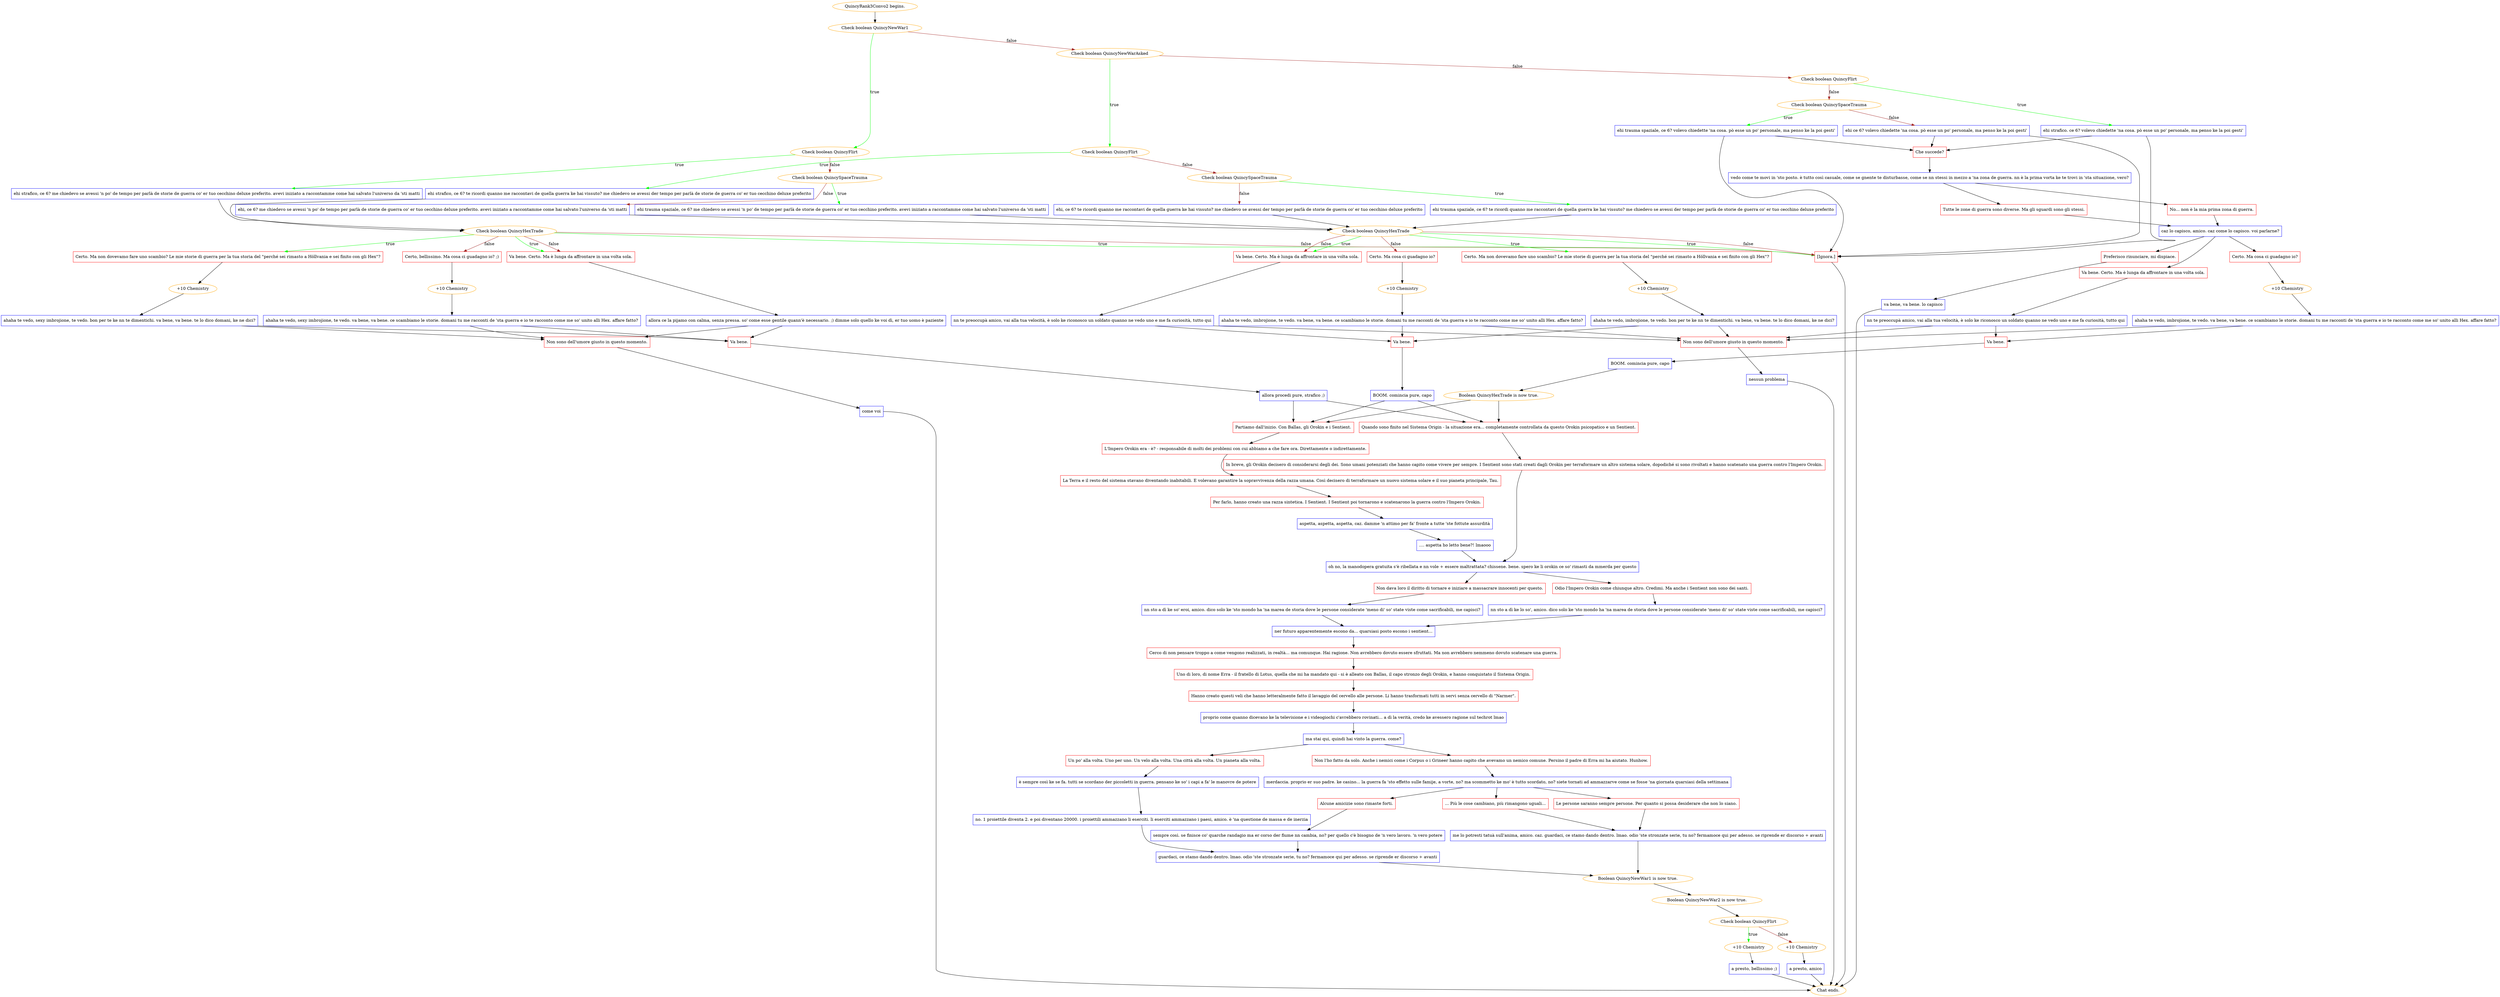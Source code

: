 digraph {
	"QuincyRank3Convo2 begins." [color=orange];
		"QuincyRank3Convo2 begins." -> j1790367875;
	j1790367875 [label="Check boolean QuincyNewWar1",color=orange];
		j1790367875 -> j1188235501 [label=true,color=green];
		j1790367875 -> j806347079 [label=false,color=brown];
	j1188235501 [label="Check boolean QuincyFlirt",color=orange];
		j1188235501 -> j731668287 [label=true,color=green];
		j1188235501 -> j3865897919 [label=false,color=brown];
	j806347079 [label="Check boolean QuincyNewWarAsked",color=orange];
		j806347079 -> j2069464080 [label=true,color=green];
		j806347079 -> j3180918591 [label=false,color=brown];
	j731668287 [label="ehi strafico, ce 6? me chiedevo se avessi 'n po' de tempo per parlà de storie de guerra co' er tuo cecchino deluxe preferito. avevi iniziato a raccontamme come hai salvato l'universo da 'sti matti",shape=box,color=blue];
		j731668287 -> j1446636614;
	j3865897919 [label="Check boolean QuincySpaceTrauma",color=orange];
		j3865897919 -> j762341776 [label=true,color=green];
		j3865897919 -> j3388286567 [label=false,color=brown];
	j2069464080 [label="Check boolean QuincyFlirt",color=orange];
		j2069464080 -> j2751476779 [label=true,color=green];
		j2069464080 -> j3308232750 [label=false,color=brown];
	j3180918591 [label="Check boolean QuincyFlirt",color=orange];
		j3180918591 -> j1617420841 [label=true,color=green];
		j3180918591 -> j769831981 [label=false,color=brown];
	j1446636614 [label="Check boolean QuincyHexTrade",color=orange];
		j1446636614 -> j3300781205 [label=true,color=green];
		j1446636614 -> j2348785479 [label=true,color=green];
		j1446636614 -> j2041862867 [label=true,color=green];
		j1446636614 -> j15727401 [label=false,color=brown];
		j1446636614 -> j2348785479 [label=false,color=brown];
		j1446636614 -> j2041862867 [label=false,color=brown];
	j762341776 [label="ehi trauma spaziale, ce 6? me chiedevo se avessi 'n po' de tempo per parlà de storie de guerra co' er tuo cecchino preferito. avevi iniziato a raccontamme come hai salvato l'universo da 'sti matti",shape=box,color=blue];
		j762341776 -> j3230928123;
	j3388286567 [label="ehi, ce 6? me chiedevo se avessi 'n po' de tempo per parlà de storie de guerra co' er tuo cecchino deluxe preferito. avevi iniziato a raccontamme come hai salvato l'universo da 'sti matti",shape=box,color=blue];
		j3388286567 -> j3230928123;
	j2751476779 [label="ehi strafico, ce 6? te ricordi quanno me raccontavi de quella guerra ke hai vissuto? me chiedevo se avessi der tempo per parlà de storie de guerra co' er tuo cecchino deluxe preferito",shape=box,color=blue];
		j2751476779 -> j1446636614;
	j3308232750 [label="Check boolean QuincySpaceTrauma",color=orange];
		j3308232750 -> j2936321246 [label=true,color=green];
		j3308232750 -> j3033241760 [label=false,color=brown];
	j1617420841 [label="ehi strafico. ce 6? volevo chiedette 'na cosa. pò esse un po' personale, ma penso ke la poi gesti'",shape=box,color=blue];
		j1617420841 -> j3477783147;
		j1617420841 -> j2041862867;
	j769831981 [label="Check boolean QuincySpaceTrauma",color=orange];
		j769831981 -> j4212411014 [label=true,color=green];
		j769831981 -> j3554661268 [label=false,color=brown];
	j3300781205 [label="Certo. Ma non dovevamo fare uno scambio? Le mie storie di guerra per la tua storia del \"perché sei rimasto a Höllvania e sei finito con gli Hex\"?",shape=box,color=red];
		j3300781205 -> j1819714550;
	j2348785479 [label="Va bene. Certo. Ma è lunga da affrontare in una volta sola.",shape=box,color=red];
		j2348785479 -> j3277679573;
	j2041862867 [label="[Ignora.]",shape=box,color=red];
		j2041862867 -> "Chat ends.";
	j15727401 [label="Certo, bellissimo. Ma cosa ci guadagno io? ;)",shape=box,color=red];
		j15727401 -> j1465436123;
	j3230928123 [label="Check boolean QuincyHexTrade",color=orange];
		j3230928123 -> j2812606563 [label=true,color=green];
		j3230928123 -> j3427670855 [label=true,color=green];
		j3230928123 -> j2041862867 [label=true,color=green];
		j3230928123 -> j3092553677 [label=false,color=brown];
		j3230928123 -> j3427670855 [label=false,color=brown];
		j3230928123 -> j2041862867 [label=false,color=brown];
	j2936321246 [label="ehi trauma spaziale, ce 6? te ricordi quanno me raccontavi de quella guerra ke hai vissuto? me chiedevo se avessi der tempo per parlà de storie de guerra co' er tuo cecchino deluxe preferito",shape=box,color=blue];
		j2936321246 -> j3230928123;
	j3033241760 [label="ehi, ce 6? te ricordi quanno me raccontavi de quella guerra ke hai vissuto? me chiedevo se avessi der tempo per parlà de storie de guerra co' er tuo cecchino deluxe preferito",shape=box,color=blue];
		j3033241760 -> j3230928123;
	j3477783147 [label="Che succede?",shape=box,color=red];
		j3477783147 -> j2143939717;
	j4212411014 [label="ehi trauma spaziale, ce 6? volevo chiedette 'na cosa. pò esse un po' personale, ma penso ke la poi gesti'",shape=box,color=blue];
		j4212411014 -> j3477783147;
		j4212411014 -> j2041862867;
	j3554661268 [label="ehi ce 6? volevo chiedette 'na cosa. pò esse un po' personale, ma penso ke la poi gesti'",shape=box,color=blue];
		j3554661268 -> j3477783147;
		j3554661268 -> j2041862867;
	j1819714550 [label="+10 Chemistry",color=orange];
		j1819714550 -> j2766501770;
	j3277679573 [label="allora ce la pijamo con calma, senza pressa. so' come esse gentile quann'è necessario. ;) dimme solo quello ke voi dì, er tuo uomo è paziente",shape=box,color=blue];
		j3277679573 -> j3493325286;
		j3277679573 -> j3250739413;
	"Chat ends." [color=orange];
	j1465436123 [label="+10 Chemistry",color=orange];
		j1465436123 -> j3306170346;
	j2812606563 [label="Certo. Ma non dovevamo fare uno scambio? Le mie storie di guerra per la tua storia del \"perché sei rimasto a Höllvania e sei finito con gli Hex\"?",shape=box,color=red];
		j2812606563 -> j2202510528;
	j3427670855 [label="Va bene. Certo. Ma è lunga da affrontare in una volta sola.",shape=box,color=red];
		j3427670855 -> j1593301661;
	j3092553677 [label="Certo. Ma cosa ci guadagno io?",shape=box,color=red];
		j3092553677 -> j2079085542;
	j2143939717 [label="vedo come te movi in 'sto posto. è tutto così casuale, come se gnente te disturbasse, come se nn stessi in mezzo a 'na zona de guerra. nn è la prima vorta ke te trovi in 'sta situazione, vero?",shape=box,color=blue];
		j2143939717 -> j3339296222;
		j2143939717 -> j2794967521;
	j2766501770 [label="ahaha te vedo, sexy imbrojione, te vedo. bon per te ke nn te dimentichi. va bene, va bene. te lo dico domani, ke ne dici?",shape=box,color=blue];
		j2766501770 -> j3493325286;
		j2766501770 -> j3250739413;
	j3493325286 [label="Va bene.",shape=box,color=red];
		j3493325286 -> j2867288148;
	j3250739413 [label="Non sono dell'umore giusto in questo momento.",shape=box,color=red];
		j3250739413 -> j996909852;
	j3306170346 [label="ahaha te vedo, sexy imbrojione, te vedo. va bene, va bene. ce scambiamo le storie. domani tu me racconti de 'sta guerra e io te racconto come me so' unito alli Hex. affare fatto?",shape=box,color=blue];
		j3306170346 -> j3493325286;
		j3306170346 -> j3250739413;
	j2202510528 [label="+10 Chemistry",color=orange];
		j2202510528 -> j3654736620;
	j1593301661 [label="nn te preoccupà amico, vai alla tua velocità, è solo ke riconosco un soldato quanno ne vedo uno e me fa curiosità, tutto qui",shape=box,color=blue];
		j1593301661 -> j51260167;
		j1593301661 -> j692323427;
	j2079085542 [label="+10 Chemistry",color=orange];
		j2079085542 -> j2866896964;
	j3339296222 [label="No... non è la mia prima zona di guerra.",shape=box,color=red];
		j3339296222 -> j1962842851;
	j2794967521 [label="Tutte le zone di guerra sono diverse. Ma gli sguardi sono gli stessi.",shape=box,color=red];
		j2794967521 -> j1962842851;
	j2867288148 [label="allora procedi pure, strafico ;)",shape=box,color=blue];
		j2867288148 -> j1765631035;
		j2867288148 -> j4208673705;
	j996909852 [label="come voi",shape=box,color=blue];
		j996909852 -> "Chat ends.";
	j3654736620 [label="ahaha te vedo, imbrojione, te vedo. bon per te ke nn te dimentichi. va bene, va bene. te lo dico domani, ke ne dici?",shape=box,color=blue];
		j3654736620 -> j51260167;
		j3654736620 -> j692323427;
	j51260167 [label="Va bene.",shape=box,color=red];
		j51260167 -> j3633040836;
	j692323427 [label="Non sono dell'umore giusto in questo momento.",shape=box,color=red];
		j692323427 -> j1401737072;
	j2866896964 [label="ahaha te vedo, imbrojione, te vedo. va bene, va bene. ce scambiamo le storie. domani tu me racconti de 'sta guerra e io te racconto come me so' unito alli Hex. affare fatto?",shape=box,color=blue];
		j2866896964 -> j51260167;
		j2866896964 -> j692323427;
	j1962842851 [label="caz lo capisco, amico. caz come lo capisco. voi parlarne?",shape=box,color=blue];
		j1962842851 -> j3130884451;
		j1962842851 -> j849466968;
		j1962842851 -> j2605414629;
	j1765631035 [label="Quando sono finito nel Sistema Origin - la situazione era... completamente controllata da questo Orokin psicopatico e un Sentient.",shape=box,color=red];
		j1765631035 -> j39161531;
	j4208673705 [label="Partiamo dall'inizio. Con Ballas, gli Orokin e i Sentient.",shape=box,color=red];
		j4208673705 -> j577207810;
	j3633040836 [label="BOOM. comincia pure, capo",shape=box,color=blue];
		j3633040836 -> j1765631035;
		j3633040836 -> j4208673705;
	j1401737072 [label="nessun problema",shape=box,color=blue];
		j1401737072 -> "Chat ends.";
	j3130884451 [label="Certo. Ma cosa ci guadagno io?",shape=box,color=red];
		j3130884451 -> j1603884331;
	j849466968 [label="Va bene. Certo. Ma è lunga da affrontare in una volta sola.",shape=box,color=red];
		j849466968 -> j3059087561;
	j2605414629 [label="Preferisco rinunciare, mi dispiace.",shape=box,color=red];
		j2605414629 -> j2909890526;
	j39161531 [label="In breve, gli Orokin decisero di considerarsi degli dei. Sono umani potenziati che hanno capito come vivere per sempre. I Sentient sono stati creati dagli Orokin per terraformare un altro sistema solare, dopodiché si sono rivoltati e hanno scatenato una guerra contro l'Impero Orokin.",shape=box,color=red];
		j39161531 -> j3214614172;
	j577207810 [label="L'Impero Orokin era - è? - responsabile di molti dei problemi con cui abbiamo a che fare ora. Direttamente o indirettamente.",shape=box,color=red];
		j577207810 -> j1038131120;
	j1603884331 [label="+10 Chemistry",color=orange];
		j1603884331 -> j2943300333;
	j3059087561 [label="nn te preoccupà amico, vai alla tua velocità, è solo ke riconosco un soldato quanno ne vedo uno e me fa curiosità, tutto qui",shape=box,color=blue];
		j3059087561 -> j442729967;
		j3059087561 -> j692323427;
	j2909890526 [label="va bene, va bene. lo capisco",shape=box,color=blue];
		j2909890526 -> "Chat ends.";
	j3214614172 [label="oh no, la manodopera gratuita s'è ribellata e nn vole + essere maltrattata? chissene. bene. spero ke li orokin ce so' rimasti da mmerda per questo",shape=box,color=blue];
		j3214614172 -> j2771791911;
		j3214614172 -> j2545425940;
	j1038131120 [label="La Terra e il resto del sistema stavano diventando inabitabili. E volevano garantire la sopravvivenza della razza umana. Così decisero di terraformare un nuovo sistema solare e il suo pianeta principale, Tau.",shape=box,color=red];
		j1038131120 -> j774898934;
	j2943300333 [label="ahaha te vedo, imbrojione, te vedo. va bene, va bene. ce scambiamo le storie. domani tu me racconti de 'sta guerra e io te racconto come me so' unito alli Hex. affare fatto?",shape=box,color=blue];
		j2943300333 -> j442729967;
		j2943300333 -> j692323427;
	j442729967 [label="Va bene.",shape=box,color=red];
		j442729967 -> j4064732625;
	j2771791911 [label="Non dava loro il diritto di tornare e iniziare a massacrare innocenti per questo.",shape=box,color=red];
		j2771791911 -> j2184861322;
	j2545425940 [label="Odio l'Impero Orokin come chiunque altro. Credimi. Ma anche i Sentient non sono dei santi.",shape=box,color=red];
		j2545425940 -> j3771987080;
	j774898934 [label="Per farlo, hanno creato una razza sintetica. I Sentient. I Sentient poi tornarono e scatenarono la guerra contro l'Impero Orokin.",shape=box,color=red];
		j774898934 -> j3116883305;
	j4064732625 [label="BOOM. comincia pure, capo",shape=box,color=blue];
		j4064732625 -> j2186470430;
	j2184861322 [label="nn sto a dì ke so' eroi, amico. dico solo ke 'sto mondo ha 'na marea de storia dove le persone considerate 'meno di' so' state viste come sacrificabili, me capisci?",shape=box,color=blue];
		j2184861322 -> j3904181562;
	j3771987080 [label="nn sto a dì ke lo so', amico. dico solo ke 'sto mondo ha 'na marea de storia dove le persone considerate 'meno di' so' state viste come sacrificabili, me capisci?",shape=box,color=blue];
		j3771987080 -> j3904181562;
	j3116883305 [label="aspetta, aspetta, aspetta, caz. damme 'n attimo per fa' fronte a tutte 'ste fottute assurdità",shape=box,color=blue];
		j3116883305 -> j1229337355;
	j2186470430 [label="Boolean QuincyHexTrade is now true.",color=orange];
		j2186470430 -> j4208673705;
		j2186470430 -> j1765631035;
	j3904181562 [label="ner futuro apparentemente escono da... quarsiasi posto escono i sentient...",shape=box,color=blue];
		j3904181562 -> j349921392;
	j1229337355 [label=".... aspetta ho letto bene?! lmaooo",shape=box,color=blue];
		j1229337355 -> j3214614172;
	j349921392 [label="Cerco di non pensare troppo a come vengono realizzati, in realtà... ma comunque. Hai ragione. Non avrebbero dovuto essere sfruttati. Ma non avrebbero nemmeno dovuto scatenare una guerra.",shape=box,color=red];
		j349921392 -> j1468102185;
	j1468102185 [label="Uno di loro, di nome Erra - il fratello di Lotus, quella che mi ha mandato qui - si è alleato con Ballas, il capo stronzo degli Orokin, e hanno conquistato il Sistema Origin.",shape=box,color=red];
		j1468102185 -> j222400899;
	j222400899 [label="Hanno creato questi veli che hanno letteralmente fatto il lavaggio del cervello alle persone. Li hanno trasformati tutti in servi senza cervello di \"Narmer\".",shape=box,color=red];
		j222400899 -> j354161452;
	j354161452 [label="proprio come quanno dicevano ke la televisione e i videogiochi c'avrebbero rovinati... a dì la verità, credo ke avessero ragione sul techrot lmao",shape=box,color=blue];
		j354161452 -> j829830795;
	j829830795 [label="ma stai qui, quindi hai vinto la guerra. come?",shape=box,color=blue];
		j829830795 -> j1422452876;
		j829830795 -> j3633850472;
	j1422452876 [label="Un po' alla volta. Uno per uno. Un velo alla volta. Una città alla volta. Un pianeta alla volta.",shape=box,color=red];
		j1422452876 -> j380511538;
	j3633850472 [label="Non l'ho fatto da solo. Anche i nemici come i Corpus o i Grineer hanno capito che avevamo un nemico comune. Persino il padre di Erra mi ha aiutato. Hunhow.",shape=box,color=red];
		j3633850472 -> j325648358;
	j380511538 [label="è sempre così ke se fa. tutti se scordano der piccoletti in guerra. pensano ke so' i capi a fa' le manovre de potere",shape=box,color=blue];
		j380511538 -> j2814188644;
	j325648358 [label="merdaccia. proprio er suo padre. ke casino... la guerra fa 'sto effetto sulle famije, a vorte, no? ma scommetto ke mo' è tutto scordato, no? siete tornati ad ammazzarve come se fosse 'na giornata quarsiasi della settimana",shape=box,color=blue];
		j325648358 -> j1783584607;
		j325648358 -> j2667189028;
		j325648358 -> j2156839630;
	j2814188644 [label="no. 1 proiettile diventa 2. e poi diventano 20000. i proiettili ammazzano li eserciti. li eserciti ammazzano i paesi, amico. è 'na questione de massa e de inerzia",shape=box,color=blue];
		j2814188644 -> j756172165;
	j1783584607 [label="Alcune amicizie sono rimaste forti.",shape=box,color=red];
		j1783584607 -> j1150090694;
	j2667189028 [label="... Più le cose cambiano, più rimangono uguali...",shape=box,color=red];
		j2667189028 -> j452762416;
	j2156839630 [label="Le persone saranno sempre persone. Per quanto si possa desiderare che non lo siano.",shape=box,color=red];
		j2156839630 -> j452762416;
	j756172165 [label="guardaci, ce stamo dando dentro. lmao. odio 'ste stronzate serie, tu no? fermamoce qui per adesso. se riprende er discorso + avanti",shape=box,color=blue];
		j756172165 -> j3378746117;
	j1150090694 [label="sempre così. se finisce co' quarche randagio ma er corso der fiume nn cambia, no? per quello c'è bisogno de 'n vero lavoro. 'n vero potere",shape=box,color=blue];
		j1150090694 -> j756172165;
	j452762416 [label="me lo potresti tatuà sull'anima, amico. caz. guardaci, ce stamo dando dentro. lmao. odio 'ste stronzate serie, tu no? fermamoce qui per adesso. se riprende er discorso + avanti",shape=box,color=blue];
		j452762416 -> j3378746117;
	j3378746117 [label="Boolean QuincyNewWar1 is now true.",color=orange];
		j3378746117 -> j3113028799;
	j3113028799 [label="Boolean QuincyNewWar2 is now true.",color=orange];
		j3113028799 -> j1853878000;
	j1853878000 [label="Check boolean QuincyFlirt",color=orange];
		j1853878000 -> j537322597 [label=true,color=green];
		j1853878000 -> j1279629106 [label=false,color=brown];
	j537322597 [label="+10 Chemistry",color=orange];
		j537322597 -> j896575018;
	j1279629106 [label="+10 Chemistry",color=orange];
		j1279629106 -> j3095334512;
	j896575018 [label="a presto, bellissimo ;)",shape=box,color=blue];
		j896575018 -> "Chat ends.";
	j3095334512 [label="a presto, amico",shape=box,color=blue];
		j3095334512 -> "Chat ends.";
}